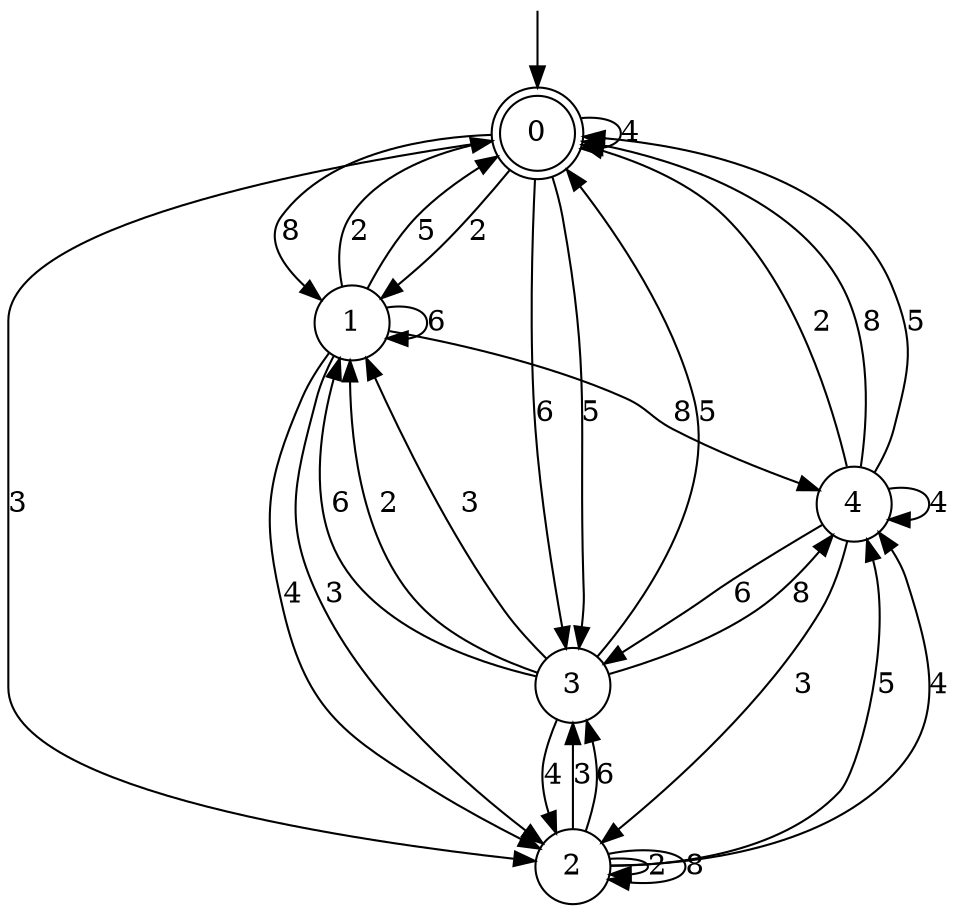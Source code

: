 digraph g {

	s0 [shape="doublecircle" label="0"];
	s1 [shape="circle" label="1"];
	s2 [shape="circle" label="2"];
	s3 [shape="circle" label="3"];
	s4 [shape="circle" label="4"];
	s0 -> s1 [label="2"];
	s0 -> s2 [label="3"];
	s0 -> s1 [label="8"];
	s0 -> s3 [label="6"];
	s0 -> s3 [label="5"];
	s0 -> s0 [label="4"];
	s1 -> s0 [label="2"];
	s1 -> s2 [label="3"];
	s1 -> s4 [label="8"];
	s1 -> s1 [label="6"];
	s1 -> s0 [label="5"];
	s1 -> s2 [label="4"];
	s2 -> s2 [label="2"];
	s2 -> s3 [label="3"];
	s2 -> s2 [label="8"];
	s2 -> s3 [label="6"];
	s2 -> s4 [label="5"];
	s2 -> s4 [label="4"];
	s3 -> s1 [label="2"];
	s3 -> s1 [label="3"];
	s3 -> s4 [label="8"];
	s3 -> s1 [label="6"];
	s3 -> s0 [label="5"];
	s3 -> s2 [label="4"];
	s4 -> s0 [label="2"];
	s4 -> s2 [label="3"];
	s4 -> s0 [label="8"];
	s4 -> s3 [label="6"];
	s4 -> s0 [label="5"];
	s4 -> s4 [label="4"];

__start0 [label="" shape="none" width="0" height="0"];
__start0 -> s0;

}
